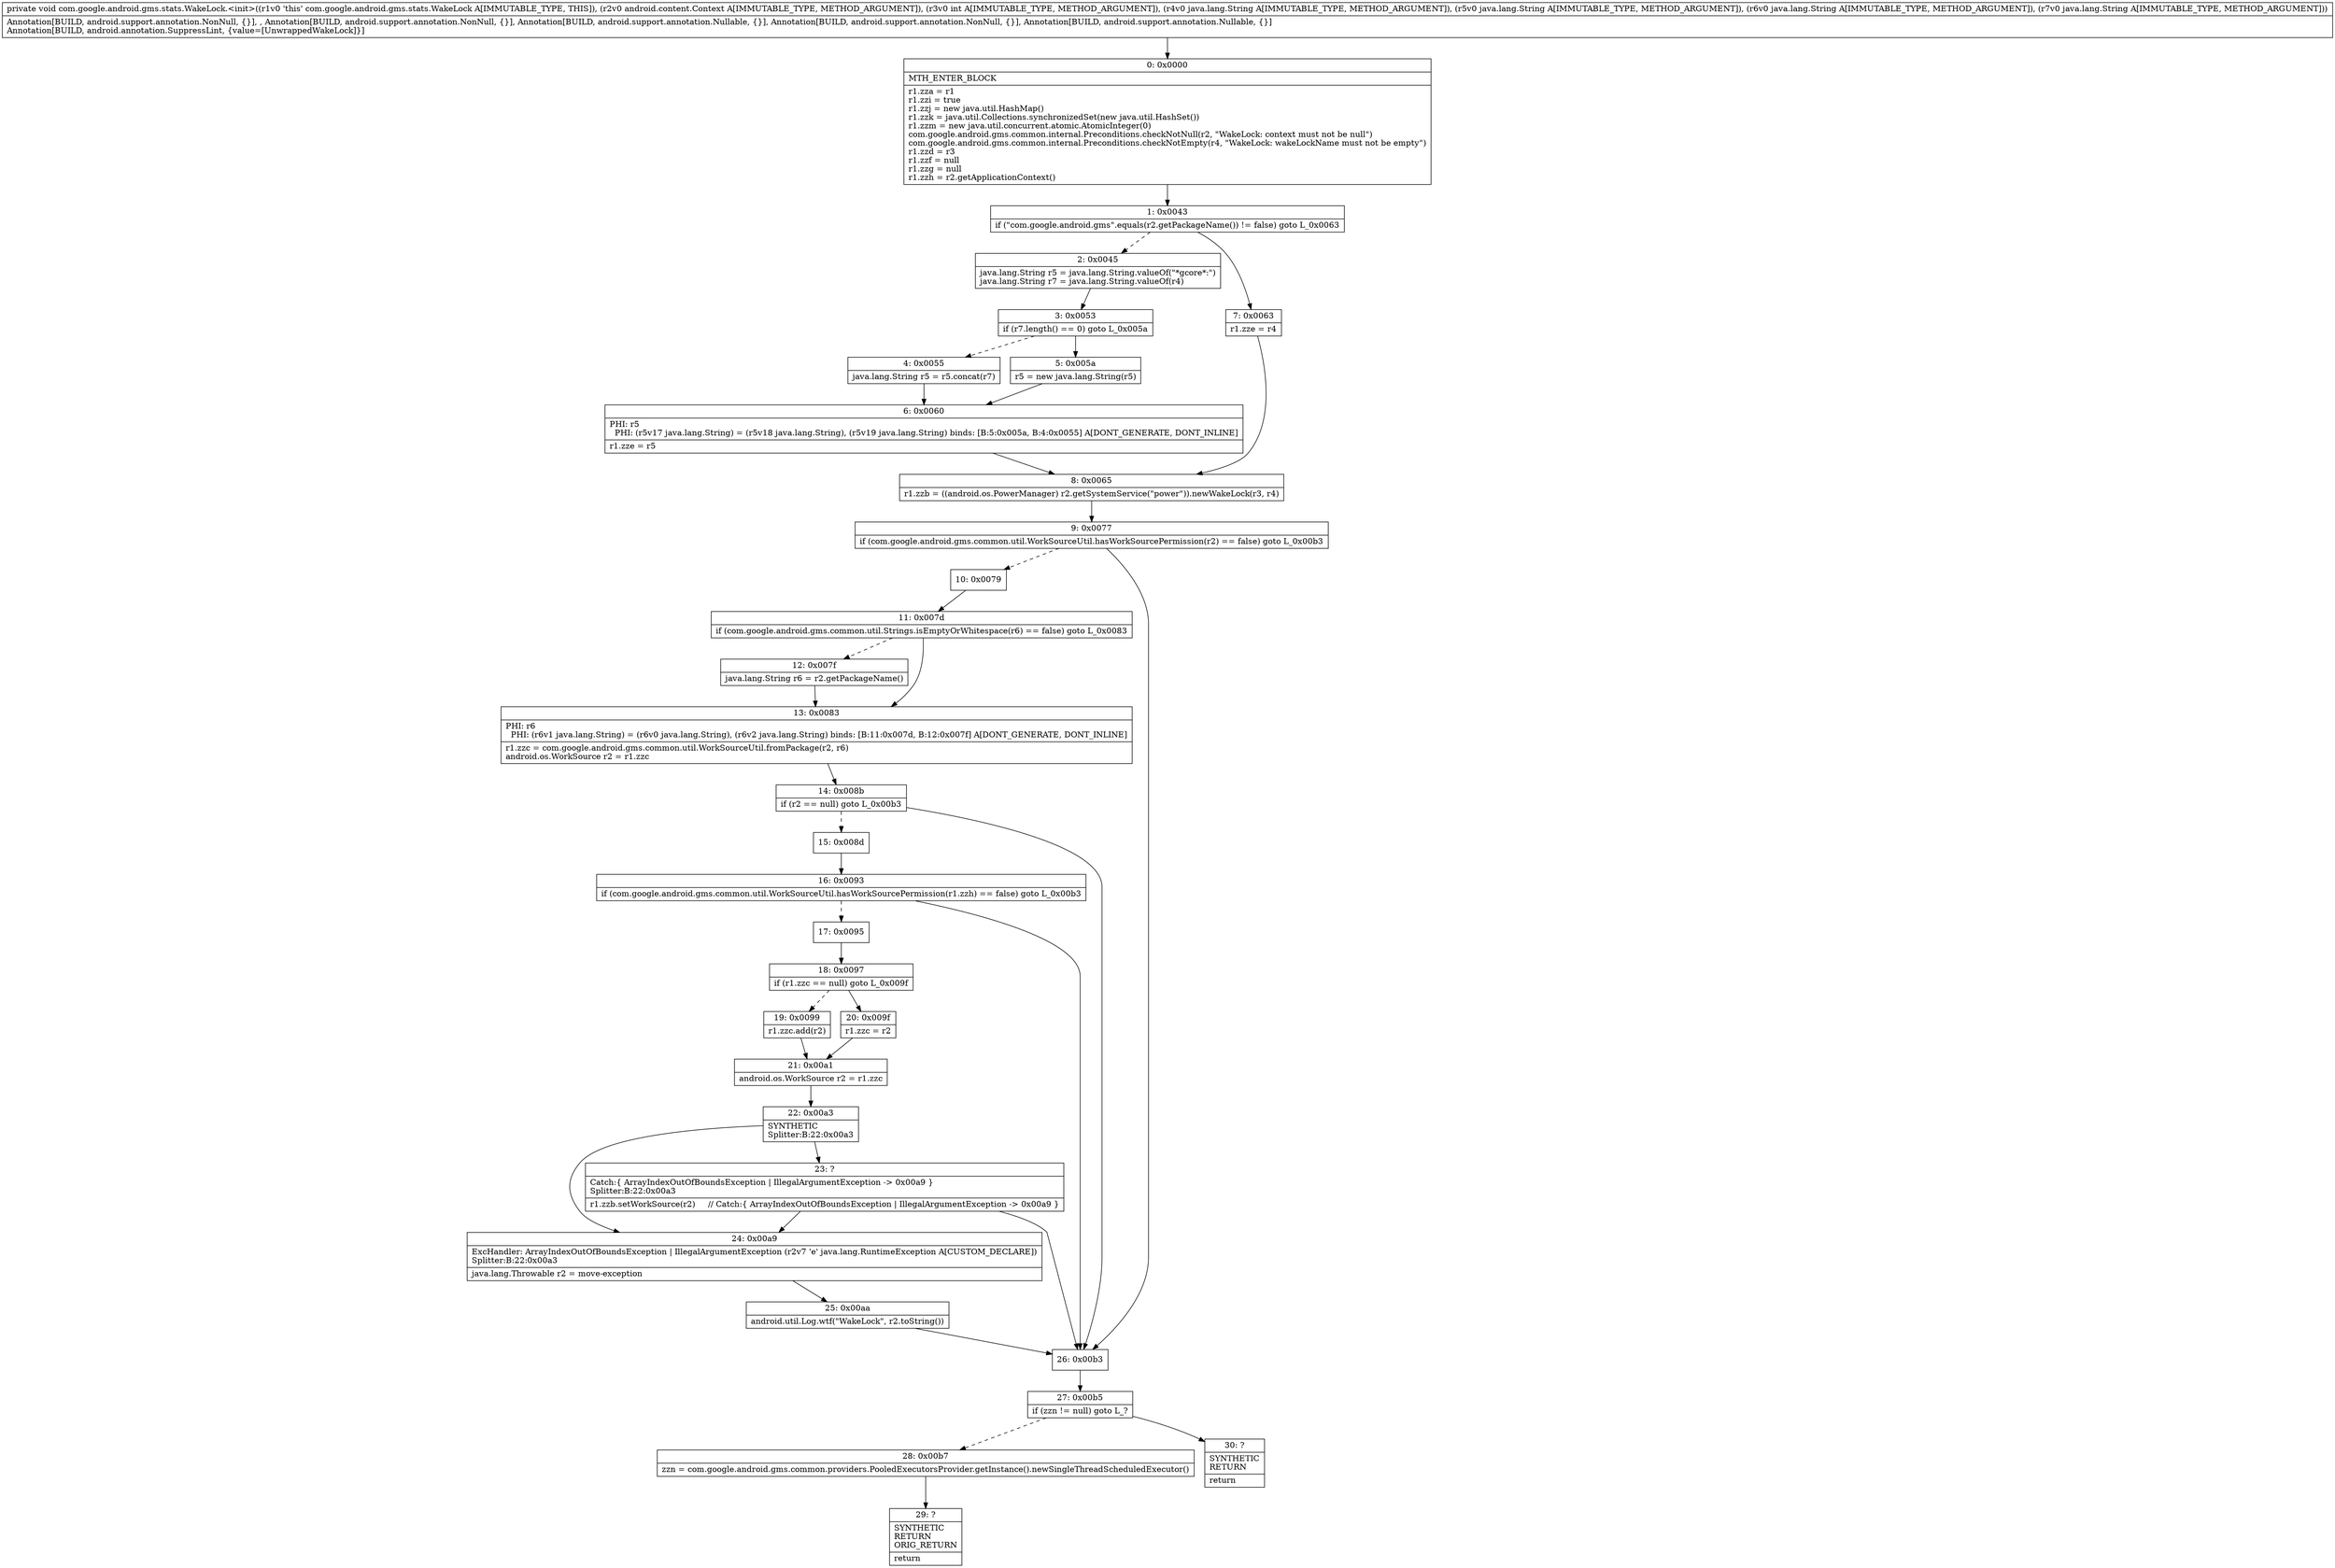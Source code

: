 digraph "CFG forcom.google.android.gms.stats.WakeLock.\<init\>(Landroid\/content\/Context;ILjava\/lang\/String;Ljava\/lang\/String;Ljava\/lang\/String;Ljava\/lang\/String;)V" {
Node_0 [shape=record,label="{0\:\ 0x0000|MTH_ENTER_BLOCK\l|r1.zza = r1\lr1.zzi = true\lr1.zzj = new java.util.HashMap()\lr1.zzk = java.util.Collections.synchronizedSet(new java.util.HashSet())\lr1.zzm = new java.util.concurrent.atomic.AtomicInteger(0)\lcom.google.android.gms.common.internal.Preconditions.checkNotNull(r2, \"WakeLock: context must not be null\")\lcom.google.android.gms.common.internal.Preconditions.checkNotEmpty(r4, \"WakeLock: wakeLockName must not be empty\")\lr1.zzd = r3\lr1.zzf = null\lr1.zzg = null\lr1.zzh = r2.getApplicationContext()\l}"];
Node_1 [shape=record,label="{1\:\ 0x0043|if (\"com.google.android.gms\".equals(r2.getPackageName()) != false) goto L_0x0063\l}"];
Node_2 [shape=record,label="{2\:\ 0x0045|java.lang.String r5 = java.lang.String.valueOf(\"*gcore*:\")\ljava.lang.String r7 = java.lang.String.valueOf(r4)\l}"];
Node_3 [shape=record,label="{3\:\ 0x0053|if (r7.length() == 0) goto L_0x005a\l}"];
Node_4 [shape=record,label="{4\:\ 0x0055|java.lang.String r5 = r5.concat(r7)\l}"];
Node_5 [shape=record,label="{5\:\ 0x005a|r5 = new java.lang.String(r5)\l}"];
Node_6 [shape=record,label="{6\:\ 0x0060|PHI: r5 \l  PHI: (r5v17 java.lang.String) = (r5v18 java.lang.String), (r5v19 java.lang.String) binds: [B:5:0x005a, B:4:0x0055] A[DONT_GENERATE, DONT_INLINE]\l|r1.zze = r5\l}"];
Node_7 [shape=record,label="{7\:\ 0x0063|r1.zze = r4\l}"];
Node_8 [shape=record,label="{8\:\ 0x0065|r1.zzb = ((android.os.PowerManager) r2.getSystemService(\"power\")).newWakeLock(r3, r4)\l}"];
Node_9 [shape=record,label="{9\:\ 0x0077|if (com.google.android.gms.common.util.WorkSourceUtil.hasWorkSourcePermission(r2) == false) goto L_0x00b3\l}"];
Node_10 [shape=record,label="{10\:\ 0x0079}"];
Node_11 [shape=record,label="{11\:\ 0x007d|if (com.google.android.gms.common.util.Strings.isEmptyOrWhitespace(r6) == false) goto L_0x0083\l}"];
Node_12 [shape=record,label="{12\:\ 0x007f|java.lang.String r6 = r2.getPackageName()\l}"];
Node_13 [shape=record,label="{13\:\ 0x0083|PHI: r6 \l  PHI: (r6v1 java.lang.String) = (r6v0 java.lang.String), (r6v2 java.lang.String) binds: [B:11:0x007d, B:12:0x007f] A[DONT_GENERATE, DONT_INLINE]\l|r1.zzc = com.google.android.gms.common.util.WorkSourceUtil.fromPackage(r2, r6)\landroid.os.WorkSource r2 = r1.zzc\l}"];
Node_14 [shape=record,label="{14\:\ 0x008b|if (r2 == null) goto L_0x00b3\l}"];
Node_15 [shape=record,label="{15\:\ 0x008d}"];
Node_16 [shape=record,label="{16\:\ 0x0093|if (com.google.android.gms.common.util.WorkSourceUtil.hasWorkSourcePermission(r1.zzh) == false) goto L_0x00b3\l}"];
Node_17 [shape=record,label="{17\:\ 0x0095}"];
Node_18 [shape=record,label="{18\:\ 0x0097|if (r1.zzc == null) goto L_0x009f\l}"];
Node_19 [shape=record,label="{19\:\ 0x0099|r1.zzc.add(r2)\l}"];
Node_20 [shape=record,label="{20\:\ 0x009f|r1.zzc = r2\l}"];
Node_21 [shape=record,label="{21\:\ 0x00a1|android.os.WorkSource r2 = r1.zzc\l}"];
Node_22 [shape=record,label="{22\:\ 0x00a3|SYNTHETIC\lSplitter:B:22:0x00a3\l}"];
Node_23 [shape=record,label="{23\:\ ?|Catch:\{ ArrayIndexOutOfBoundsException \| IllegalArgumentException \-\> 0x00a9 \}\lSplitter:B:22:0x00a3\l|r1.zzb.setWorkSource(r2)     \/\/ Catch:\{ ArrayIndexOutOfBoundsException \| IllegalArgumentException \-\> 0x00a9 \}\l}"];
Node_24 [shape=record,label="{24\:\ 0x00a9|ExcHandler: ArrayIndexOutOfBoundsException \| IllegalArgumentException (r2v7 'e' java.lang.RuntimeException A[CUSTOM_DECLARE])\lSplitter:B:22:0x00a3\l|java.lang.Throwable r2 = move\-exception\l}"];
Node_25 [shape=record,label="{25\:\ 0x00aa|android.util.Log.wtf(\"WakeLock\", r2.toString())\l}"];
Node_26 [shape=record,label="{26\:\ 0x00b3}"];
Node_27 [shape=record,label="{27\:\ 0x00b5|if (zzn != null) goto L_?\l}"];
Node_28 [shape=record,label="{28\:\ 0x00b7|zzn = com.google.android.gms.common.providers.PooledExecutorsProvider.getInstance().newSingleThreadScheduledExecutor()\l}"];
Node_29 [shape=record,label="{29\:\ ?|SYNTHETIC\lRETURN\lORIG_RETURN\l|return\l}"];
Node_30 [shape=record,label="{30\:\ ?|SYNTHETIC\lRETURN\l|return\l}"];
MethodNode[shape=record,label="{private void com.google.android.gms.stats.WakeLock.\<init\>((r1v0 'this' com.google.android.gms.stats.WakeLock A[IMMUTABLE_TYPE, THIS]), (r2v0 android.content.Context A[IMMUTABLE_TYPE, METHOD_ARGUMENT]), (r3v0 int A[IMMUTABLE_TYPE, METHOD_ARGUMENT]), (r4v0 java.lang.String A[IMMUTABLE_TYPE, METHOD_ARGUMENT]), (r5v0 java.lang.String A[IMMUTABLE_TYPE, METHOD_ARGUMENT]), (r6v0 java.lang.String A[IMMUTABLE_TYPE, METHOD_ARGUMENT]), (r7v0 java.lang.String A[IMMUTABLE_TYPE, METHOD_ARGUMENT]))  | Annotation[BUILD, android.support.annotation.NonNull, \{\}], , Annotation[BUILD, android.support.annotation.NonNull, \{\}], Annotation[BUILD, android.support.annotation.Nullable, \{\}], Annotation[BUILD, android.support.annotation.NonNull, \{\}], Annotation[BUILD, android.support.annotation.Nullable, \{\}]\lAnnotation[BUILD, android.annotation.SuppressLint, \{value=[UnwrappedWakeLock]\}]\l}"];
MethodNode -> Node_0;
Node_0 -> Node_1;
Node_1 -> Node_2[style=dashed];
Node_1 -> Node_7;
Node_2 -> Node_3;
Node_3 -> Node_4[style=dashed];
Node_3 -> Node_5;
Node_4 -> Node_6;
Node_5 -> Node_6;
Node_6 -> Node_8;
Node_7 -> Node_8;
Node_8 -> Node_9;
Node_9 -> Node_10[style=dashed];
Node_9 -> Node_26;
Node_10 -> Node_11;
Node_11 -> Node_12[style=dashed];
Node_11 -> Node_13;
Node_12 -> Node_13;
Node_13 -> Node_14;
Node_14 -> Node_15[style=dashed];
Node_14 -> Node_26;
Node_15 -> Node_16;
Node_16 -> Node_17[style=dashed];
Node_16 -> Node_26;
Node_17 -> Node_18;
Node_18 -> Node_19[style=dashed];
Node_18 -> Node_20;
Node_19 -> Node_21;
Node_20 -> Node_21;
Node_21 -> Node_22;
Node_22 -> Node_23;
Node_22 -> Node_24;
Node_23 -> Node_24;
Node_23 -> Node_26;
Node_24 -> Node_25;
Node_25 -> Node_26;
Node_26 -> Node_27;
Node_27 -> Node_28[style=dashed];
Node_27 -> Node_30;
Node_28 -> Node_29;
}

